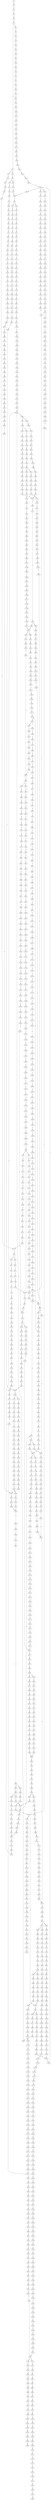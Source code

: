 strict digraph  {
	S0 -> S1 [ label = A ];
	S1 -> S2 [ label = A ];
	S2 -> S3 [ label = C ];
	S3 -> S4 [ label = A ];
	S4 -> S5 [ label = G ];
	S5 -> S6 [ label = T ];
	S5 -> S7 [ label = G ];
	S6 -> S8 [ label = T ];
	S7 -> S9 [ label = G ];
	S7 -> S10 [ label = T ];
	S8 -> S11 [ label = G ];
	S9 -> S12 [ label = T ];
	S10 -> S13 [ label = C ];
	S11 -> S14 [ label = A ];
	S12 -> S15 [ label = C ];
	S13 -> S16 [ label = C ];
	S13 -> S17 [ label = T ];
	S14 -> S18 [ label = C ];
	S15 -> S19 [ label = C ];
	S16 -> S20 [ label = C ];
	S17 -> S21 [ label = C ];
	S18 -> S22 [ label = T ];
	S19 -> S23 [ label = G ];
	S20 -> S24 [ label = T ];
	S21 -> S25 [ label = T ];
	S22 -> S26 [ label = G ];
	S23 -> S27 [ label = C ];
	S24 -> S28 [ label = T ];
	S25 -> S29 [ label = C ];
	S26 -> S30 [ label = T ];
	S27 -> S31 [ label = C ];
	S28 -> S32 [ label = C ];
	S29 -> S33 [ label = C ];
	S30 -> S34 [ label = A ];
	S31 -> S35 [ label = G ];
	S32 -> S36 [ label = T ];
	S32 -> S37 [ label = G ];
	S33 -> S38 [ label = G ];
	S34 -> S39 [ label = C ];
	S35 -> S40 [ label = C ];
	S35 -> S41 [ label = G ];
	S36 -> S42 [ label = C ];
	S37 -> S43 [ label = C ];
	S38 -> S44 [ label = T ];
	S39 -> S45 [ label = A ];
	S40 -> S46 [ label = A ];
	S41 -> S47 [ label = A ];
	S42 -> S48 [ label = G ];
	S43 -> S49 [ label = A ];
	S44 -> S50 [ label = A ];
	S45 -> S51 [ label = C ];
	S46 -> S52 [ label = C ];
	S47 -> S53 [ label = A ];
	S48 -> S54 [ label = T ];
	S49 -> S55 [ label = C ];
	S50 -> S56 [ label = C ];
	S51 -> S57 [ label = T ];
	S52 -> S58 [ label = G ];
	S53 -> S59 [ label = C ];
	S54 -> S60 [ label = A ];
	S55 -> S61 [ label = G ];
	S56 -> S62 [ label = A ];
	S57 -> S63 [ label = T ];
	S58 -> S64 [ label = C ];
	S59 -> S65 [ label = T ];
	S60 -> S66 [ label = C ];
	S61 -> S67 [ label = T ];
	S62 -> S68 [ label = T ];
	S63 -> S69 [ label = G ];
	S64 -> S70 [ label = G ];
	S65 -> S71 [ label = G ];
	S66 -> S72 [ label = G ];
	S67 -> S73 [ label = G ];
	S68 -> S74 [ label = G ];
	S69 -> S75 [ label = G ];
	S70 -> S76 [ label = C ];
	S71 -> S77 [ label = C ];
	S72 -> S78 [ label = G ];
	S73 -> S79 [ label = G ];
	S74 -> S80 [ label = G ];
	S75 -> S81 [ label = A ];
	S76 -> S82 [ label = A ];
	S76 -> S83 [ label = G ];
	S77 -> S84 [ label = A ];
	S78 -> S85 [ label = C ];
	S79 -> S86 [ label = C ];
	S80 -> S87 [ label = C ];
	S81 -> S88 [ label = G ];
	S82 -> S89 [ label = G ];
	S83 -> S90 [ label = C ];
	S83 -> S91 [ label = G ];
	S84 -> S92 [ label = A ];
	S85 -> S93 [ label = T ];
	S86 -> S94 [ label = G ];
	S87 -> S95 [ label = G ];
	S88 -> S96 [ label = A ];
	S89 -> S97 [ label = C ];
	S90 -> S98 [ label = G ];
	S91 -> S99 [ label = C ];
	S92 -> S100 [ label = C ];
	S93 -> S101 [ label = A ];
	S94 -> S102 [ label = T ];
	S95 -> S103 [ label = C ];
	S96 -> S104 [ label = C ];
	S97 -> S105 [ label = C ];
	S98 -> S106 [ label = T ];
	S99 -> S107 [ label = T ];
	S100 -> S108 [ label = C ];
	S101 -> S109 [ label = C ];
	S102 -> S110 [ label = C ];
	S103 -> S111 [ label = C ];
	S104 -> S112 [ label = C ];
	S105 -> S113 [ label = G ];
	S106 -> S114 [ label = C ];
	S107 -> S115 [ label = G ];
	S108 -> S116 [ label = A ];
	S109 -> S117 [ label = T ];
	S110 -> S118 [ label = C ];
	S111 -> S119 [ label = C ];
	S112 -> S120 [ label = C ];
	S113 -> S121 [ label = G ];
	S114 -> S122 [ label = G ];
	S115 -> S123 [ label = G ];
	S116 -> S124 [ label = G ];
	S117 -> S125 [ label = G ];
	S118 -> S126 [ label = C ];
	S119 -> S127 [ label = C ];
	S120 -> S128 [ label = C ];
	S121 -> S129 [ label = C ];
	S121 -> S130 [ label = T ];
	S122 -> S131 [ label = A ];
	S123 -> S132 [ label = A ];
	S124 -> S133 [ label = A ];
	S125 -> S134 [ label = G ];
	S126 -> S135 [ label = C ];
	S127 -> S136 [ label = C ];
	S128 -> S137 [ label = C ];
	S129 -> S138 [ label = A ];
	S130 -> S139 [ label = G ];
	S131 -> S140 [ label = C ];
	S132 -> S141 [ label = A ];
	S133 -> S142 [ label = A ];
	S134 -> S143 [ label = T ];
	S135 -> S144 [ label = A ];
	S136 -> S145 [ label = A ];
	S137 -> S146 [ label = C ];
	S138 -> S147 [ label = C ];
	S139 -> S148 [ label = G ];
	S140 -> S149 [ label = G ];
	S141 -> S150 [ label = T ];
	S142 -> S151 [ label = C ];
	S143 -> S152 [ label = G ];
	S144 -> S153 [ label = C ];
	S145 -> S154 [ label = C ];
	S146 -> S155 [ label = T ];
	S147 -> S156 [ label = T ];
	S148 -> S157 [ label = A ];
	S149 -> S158 [ label = C ];
	S150 -> S159 [ label = G ];
	S151 -> S160 [ label = A ];
	S152 -> S161 [ label = C ];
	S153 -> S162 [ label = T ];
	S154 -> S163 [ label = T ];
	S155 -> S164 [ label = T ];
	S156 -> S165 [ label = T ];
	S157 -> S166 [ label = A ];
	S158 -> S167 [ label = G ];
	S159 -> S168 [ label = G ];
	S160 -> S169 [ label = G ];
	S161 -> S170 [ label = T ];
	S162 -> S171 [ label = T ];
	S163 -> S172 [ label = T ];
	S164 -> S173 [ label = C ];
	S165 -> S174 [ label = C ];
	S166 -> S175 [ label = G ];
	S167 -> S176 [ label = C ];
	S168 -> S177 [ label = G ];
	S169 -> S178 [ label = C ];
	S170 -> S179 [ label = A ];
	S171 -> S180 [ label = G ];
	S172 -> S181 [ label = T ];
	S173 -> S182 [ label = A ];
	S174 -> S183 [ label = A ];
	S175 -> S184 [ label = A ];
	S176 -> S185 [ label = C ];
	S177 -> S186 [ label = G ];
	S178 -> S187 [ label = C ];
	S179 -> S188 [ label = C ];
	S180 -> S189 [ label = A ];
	S181 -> S190 [ label = A ];
	S182 -> S191 [ label = G ];
	S183 -> S192 [ label = G ];
	S184 -> S193 [ label = A ];
	S185 -> S194 [ label = T ];
	S186 -> S195 [ label = T ];
	S187 -> S196 [ label = G ];
	S188 -> S197 [ label = T ];
	S189 -> S198 [ label = G ];
	S190 -> S199 [ label = G ];
	S191 -> S200 [ label = A ];
	S192 -> S201 [ label = C ];
	S193 -> S202 [ label = C ];
	S194 -> S203 [ label = C ];
	S195 -> S204 [ label = C ];
	S196 -> S205 [ label = T ];
	S197 -> S206 [ label = G ];
	S198 -> S207 [ label = C ];
	S199 -> S208 [ label = C ];
	S200 -> S209 [ label = G ];
	S201 -> S210 [ label = C ];
	S202 -> S211 [ label = G ];
	S203 -> S212 [ label = G ];
	S204 -> S213 [ label = C ];
	S205 -> S214 [ label = C ];
	S206 -> S215 [ label = T ];
	S207 -> S216 [ label = C ];
	S208 -> S217 [ label = C ];
	S209 -> S218 [ label = G ];
	S210 -> S219 [ label = G ];
	S211 -> S220 [ label = G ];
	S212 -> S221 [ label = G ];
	S213 -> S222 [ label = G ];
	S214 -> S223 [ label = C ];
	S215 -> S224 [ label = A ];
	S216 -> S225 [ label = G ];
	S217 -> S226 [ label = G ];
	S218 -> S227 [ label = T ];
	S219 -> S228 [ label = C ];
	S220 -> S229 [ label = C ];
	S221 -> S230 [ label = G ];
	S222 -> S231 [ label = C ];
	S223 -> S232 [ label = T ];
	S224 -> S233 [ label = A ];
	S225 -> S234 [ label = C ];
	S226 -> S235 [ label = T ];
	S227 -> S236 [ label = C ];
	S228 -> S237 [ label = C ];
	S229 -> S238 [ label = A ];
	S230 -> S239 [ label = C ];
	S231 -> S31 [ label = C ];
	S232 -> S240 [ label = C ];
	S233 -> S241 [ label = C ];
	S234 -> S242 [ label = C ];
	S235 -> S243 [ label = C ];
	S236 -> S244 [ label = C ];
	S237 -> S245 [ label = C ];
	S238 -> S246 [ label = C ];
	S239 -> S247 [ label = T ];
	S240 -> S248 [ label = T ];
	S241 -> S249 [ label = A ];
	S242 -> S250 [ label = C ];
	S243 -> S251 [ label = C ];
	S244 -> S252 [ label = C ];
	S245 -> S253 [ label = C ];
	S246 -> S254 [ label = C ];
	S246 -> S255 [ label = T ];
	S247 -> S256 [ label = C ];
	S248 -> S257 [ label = G ];
	S249 -> S258 [ label = C ];
	S250 -> S253 [ label = C ];
	S251 -> S259 [ label = C ];
	S252 -> S260 [ label = T ];
	S252 -> S261 [ label = A ];
	S252 -> S262 [ label = G ];
	S253 -> S263 [ label = T ];
	S254 -> S264 [ label = G ];
	S255 -> S265 [ label = G ];
	S256 -> S266 [ label = A ];
	S257 -> S267 [ label = T ];
	S258 -> S268 [ label = A ];
	S259 -> S269 [ label = A ];
	S260 -> S28 [ label = T ];
	S261 -> S270 [ label = G ];
	S262 -> S271 [ label = G ];
	S263 -> S272 [ label = T ];
	S263 -> S273 [ label = C ];
	S264 -> S274 [ label = G ];
	S265 -> S275 [ label = G ];
	S266 -> S276 [ label = C ];
	S267 -> S277 [ label = C ];
	S268 -> S278 [ label = C ];
	S269 -> S279 [ label = C ];
	S270 -> S280 [ label = A ];
	S271 -> S281 [ label = A ];
	S272 -> S282 [ label = C ];
	S273 -> S283 [ label = C ];
	S274 -> S284 [ label = G ];
	S275 -> S285 [ label = G ];
	S276 -> S286 [ label = G ];
	S277 -> S287 [ label = G ];
	S278 -> S288 [ label = G ];
	S279 -> S289 [ label = C ];
	S280 -> S290 [ label = G ];
	S281 -> S291 [ label = G ];
	S282 -> S292 [ label = A ];
	S283 -> S293 [ label = A ];
	S284 -> S294 [ label = A ];
	S285 -> S295 [ label = A ];
	S286 -> S296 [ label = T ];
	S287 -> S297 [ label = T ];
	S288 -> S298 [ label = C ];
	S289 -> S299 [ label = A ];
	S290 -> S300 [ label = C ];
	S291 -> S301 [ label = G ];
	S292 -> S302 [ label = C ];
	S293 -> S303 [ label = C ];
	S294 -> S304 [ label = A ];
	S295 -> S305 [ label = A ];
	S296 -> S306 [ label = C ];
	S297 -> S307 [ label = G ];
	S298 -> S308 [ label = T ];
	S299 -> S309 [ label = C ];
	S300 -> S310 [ label = C ];
	S301 -> S311 [ label = C ];
	S302 -> S312 [ label = G ];
	S303 -> S313 [ label = C ];
	S304 -> S314 [ label = T ];
	S305 -> S315 [ label = C ];
	S306 -> S316 [ label = C ];
	S307 -> S317 [ label = G ];
	S308 -> S318 [ label = C ];
	S309 -> S319 [ label = C ];
	S310 -> S320 [ label = A ];
	S311 -> S321 [ label = G ];
	S312 -> S322 [ label = C ];
	S313 -> S323 [ label = C ];
	S314 -> S324 [ label = T ];
	S315 -> S325 [ label = T ];
	S316 -> S326 [ label = A ];
	S317 -> S327 [ label = T ];
	S318 -> S328 [ label = C ];
	S319 -> S329 [ label = G ];
	S320 -> S330 [ label = C ];
	S321 -> S331 [ label = T ];
	S322 -> S332 [ label = T ];
	S323 -> S333 [ label = G ];
	S324 -> S334 [ label = G ];
	S325 -> S335 [ label = G ];
	S326 -> S336 [ label = G ];
	S327 -> S337 [ label = A ];
	S328 -> S338 [ label = T ];
	S329 -> S339 [ label = A ];
	S330 -> S340 [ label = G ];
	S331 -> S341 [ label = G ];
	S332 -> S342 [ label = C ];
	S333 -> S343 [ label = C ];
	S334 -> S344 [ label = A ];
	S335 -> S345 [ label = G ];
	S336 -> S346 [ label = C ];
	S337 -> S347 [ label = C ];
	S338 -> S348 [ label = A ];
	S339 -> S349 [ label = T ];
	S340 -> S350 [ label = G ];
	S341 -> S351 [ label = G ];
	S342 -> S352 [ label = C ];
	S343 -> S353 [ label = C ];
	S344 -> S354 [ label = A ];
	S345 -> S355 [ label = A ];
	S346 -> S356 [ label = T ];
	S346 -> S357 [ label = G ];
	S347 -> S358 [ label = C ];
	S348 -> S359 [ label = G ];
	S349 -> S360 [ label = C ];
	S350 -> S361 [ label = T ];
	S351 -> S362 [ label = T ];
	S352 -> S363 [ label = G ];
	S353 -> S364 [ label = G ];
	S354 -> S365 [ label = C ];
	S355 -> S366 [ label = C ];
	S356 -> S367 [ label = T ];
	S357 -> S368 [ label = A ];
	S358 -> S369 [ label = G ];
	S359 -> S370 [ label = A ];
	S360 -> S371 [ label = G ];
	S361 -> S372 [ label = T ];
	S362 -> S373 [ label = A ];
	S363 -> S374 [ label = G ];
	S364 -> S375 [ label = G ];
	S365 -> S376 [ label = C ];
	S366 -> S377 [ label = C ];
	S367 -> S378 [ label = C ];
	S368 -> S379 [ label = G ];
	S369 -> S380 [ label = G ];
	S370 -> S381 [ label = A ];
	S371 -> S382 [ label = G ];
	S372 -> S383 [ label = A ];
	S373 -> S384 [ label = T ];
	S374 -> S385 [ label = T ];
	S375 -> S386 [ label = T ];
	S376 -> S387 [ label = C ];
	S377 -> S388 [ label = C ];
	S378 -> S389 [ label = A ];
	S379 -> S390 [ label = T ];
	S380 -> S391 [ label = T ];
	S381 -> S392 [ label = C ];
	S382 -> S393 [ label = T ];
	S383 -> S394 [ label = C ];
	S384 -> S395 [ label = G ];
	S385 -> S396 [ label = T ];
	S386 -> S397 [ label = C ];
	S387 -> S398 [ label = G ];
	S388 -> S399 [ label = G ];
	S389 -> S400 [ label = C ];
	S390 -> S401 [ label = C ];
	S391 -> S402 [ label = G ];
	S392 -> S403 [ label = T ];
	S393 -> S404 [ label = T ];
	S394 -> S405 [ label = T ];
	S395 -> S406 [ label = A ];
	S396 -> S407 [ label = G ];
	S397 -> S408 [ label = C ];
	S398 -> S409 [ label = T ];
	S399 -> S410 [ label = T ];
	S400 -> S411 [ label = G ];
	S401 -> S412 [ label = C ];
	S401 -> S413 [ label = T ];
	S402 -> S414 [ label = G ];
	S403 -> S415 [ label = T ];
	S404 -> S416 [ label = C ];
	S405 -> S417 [ label = G ];
	S406 -> S418 [ label = G ];
	S407 -> S419 [ label = C ];
	S408 -> S420 [ label = C ];
	S409 -> S421 [ label = C ];
	S410 -> S422 [ label = C ];
	S411 -> S423 [ label = C ];
	S412 -> S424 [ label = C ];
	S413 -> S425 [ label = C ];
	S414 -> S426 [ label = T ];
	S415 -> S427 [ label = C ];
	S416 -> S428 [ label = C ];
	S417 -> S429 [ label = C ];
	S418 -> S430 [ label = C ];
	S419 -> S431 [ label = A ];
	S420 -> S432 [ label = A ];
	S421 -> S433 [ label = T ];
	S422 -> S434 [ label = T ];
	S423 -> S435 [ label = C ];
	S424 -> S436 [ label = T ];
	S424 -> S437 [ label = G ];
	S425 -> S438 [ label = G ];
	S426 -> S439 [ label = T ];
	S427 -> S440 [ label = A ];
	S428 -> S441 [ label = A ];
	S429 -> S442 [ label = A ];
	S430 -> S443 [ label = G ];
	S431 -> S444 [ label = C ];
	S432 -> S445 [ label = G ];
	S433 -> S446 [ label = C ];
	S434 -> S446 [ label = C ];
	S435 -> S447 [ label = C ];
	S436 -> S448 [ label = C ];
	S437 -> S449 [ label = C ];
	S438 -> S450 [ label = T ];
	S439 -> S451 [ label = A ];
	S440 -> S452 [ label = A ];
	S441 -> S453 [ label = G ];
	S442 -> S454 [ label = G ];
	S443 -> S455 [ label = G ];
	S444 -> S456 [ label = T ];
	S445 -> S457 [ label = T ];
	S446 -> S458 [ label = G ];
	S447 -> S459 [ label = T ];
	S448 -> S460 [ label = C ];
	S449 -> S461 [ label = C ];
	S450 -> S462 [ label = C ];
	S451 -> S463 [ label = G ];
	S452 -> S464 [ label = C ];
	S453 -> S465 [ label = T ];
	S454 -> S466 [ label = A ];
	S455 -> S467 [ label = T ];
	S456 -> S468 [ label = G ];
	S457 -> S469 [ label = G ];
	S458 -> S470 [ label = G ];
	S459 -> S471 [ label = T ];
	S460 -> S472 [ label = G ];
	S461 -> S473 [ label = T ];
	S462 -> S474 [ label = T ];
	S463 -> S475 [ label = A ];
	S464 -> S476 [ label = C ];
	S464 -> S477 [ label = T ];
	S465 -> S478 [ label = G ];
	S466 -> S479 [ label = C ];
	S467 -> S480 [ label = C ];
	S468 -> S481 [ label = G ];
	S469 -> S482 [ label = G ];
	S470 -> S483 [ label = C ];
	S471 -> S484 [ label = C ];
	S472 -> S485 [ label = G ];
	S473 -> S486 [ label = G ];
	S474 -> S487 [ label = G ];
	S475 -> S488 [ label = A ];
	S476 -> S489 [ label = G ];
	S477 -> S490 [ label = G ];
	S478 -> S491 [ label = G ];
	S479 -> S492 [ label = G ];
	S480 -> S493 [ label = G ];
	S481 -> S494 [ label = T ];
	S482 -> S495 [ label = T ];
	S483 -> S496 [ label = A ];
	S484 -> S497 [ label = A ];
	S485 -> S498 [ label = T ];
	S486 -> S499 [ label = T ];
	S487 -> S500 [ label = T ];
	S488 -> S501 [ label = G ];
	S489 -> S502 [ label = G ];
	S490 -> S503 [ label = G ];
	S490 -> S504 [ label = C ];
	S491 -> S505 [ label = T ];
	S492 -> S506 [ label = G ];
	S493 -> S507 [ label = C ];
	S494 -> S508 [ label = C ];
	S495 -> S509 [ label = C ];
	S496 -> S510 [ label = C ];
	S497 -> S511 [ label = T ];
	S498 -> S512 [ label = C ];
	S499 -> S513 [ label = C ];
	S500 -> S514 [ label = T ];
	S501 -> S515 [ label = G ];
	S502 -> S516 [ label = C ];
	S503 -> S517 [ label = C ];
	S504 -> S518 [ label = C ];
	S505 -> S509 [ label = C ];
	S506 -> S519 [ label = A ];
	S507 -> S520 [ label = A ];
	S508 -> S521 [ label = G ];
	S509 -> S522 [ label = G ];
	S510 -> S523 [ label = C ];
	S511 -> S524 [ label = C ];
	S512 -> S525 [ label = T ];
	S513 -> S526 [ label = G ];
	S514 -> S527 [ label = C ];
	S515 -> S528 [ label = G ];
	S516 -> S529 [ label = C ];
	S517 -> S530 [ label = C ];
	S518 -> S531 [ label = C ];
	S519 -> S532 [ label = C ];
	S520 -> S533 [ label = C ];
	S521 -> S534 [ label = T ];
	S522 -> S535 [ label = T ];
	S523 -> S536 [ label = G ];
	S524 -> S537 [ label = C ];
	S525 -> S538 [ label = G ];
	S526 -> S539 [ label = C ];
	S527 -> S540 [ label = C ];
	S528 -> S541 [ label = G ];
	S529 -> S542 [ label = C ];
	S530 -> S543 [ label = C ];
	S531 -> S544 [ label = T ];
	S532 -> S545 [ label = A ];
	S533 -> S546 [ label = G ];
	S534 -> S547 [ label = C ];
	S535 -> S548 [ label = C ];
	S536 -> S549 [ label = A ];
	S537 -> S550 [ label = A ];
	S538 -> S551 [ label = G ];
	S539 -> S552 [ label = G ];
	S540 -> S553 [ label = G ];
	S541 -> S554 [ label = G ];
	S542 -> S555 [ label = A ];
	S543 -> S556 [ label = A ];
	S544 -> S557 [ label = A ];
	S545 -> S558 [ label = C ];
	S546 -> S559 [ label = C ];
	S547 -> S560 [ label = C ];
	S548 -> S560 [ label = C ];
	S549 -> S561 [ label = G ];
	S549 -> S562 [ label = A ];
	S550 -> S563 [ label = G ];
	S551 -> S564 [ label = A ];
	S552 -> S565 [ label = C ];
	S553 -> S566 [ label = T ];
	S554 -> S567 [ label = T ];
	S555 -> S568 [ label = G ];
	S556 -> S569 [ label = G ];
	S557 -> S570 [ label = G ];
	S558 -> S571 [ label = A ];
	S559 -> S572 [ label = G ];
	S560 -> S573 [ label = G ];
	S561 -> S574 [ label = T ];
	S562 -> S575 [ label = T ];
	S563 -> S576 [ label = A ];
	S564 -> S577 [ label = G ];
	S565 -> S578 [ label = G ];
	S565 -> S579 [ label = A ];
	S566 -> S580 [ label = G ];
	S567 -> S581 [ label = C ];
	S568 -> S582 [ label = T ];
	S569 -> S583 [ label = G ];
	S570 -> S584 [ label = G ];
	S571 -> S585 [ label = C ];
	S572 -> S76 [ label = C ];
	S573 -> S586 [ label = T ];
	S574 -> S587 [ label = C ];
	S575 -> S588 [ label = G ];
	S576 -> S589 [ label = A ];
	S577 -> S590 [ label = G ];
	S578 -> S591 [ label = A ];
	S579 -> S592 [ label = A ];
	S580 -> S593 [ label = G ];
	S581 -> S594 [ label = C ];
	S582 -> S595 [ label = T ];
	S583 -> S596 [ label = T ];
	S584 -> S597 [ label = T ];
	S585 -> S598 [ label = C ];
	S586 -> S599 [ label = C ];
	S587 -> S600 [ label = C ];
	S588 -> S601 [ label = T ];
	S589 -> S602 [ label = C ];
	S590 -> S603 [ label = G ];
	S591 -> S604 [ label = G ];
	S592 -> S605 [ label = C ];
	S593 -> S606 [ label = C ];
	S594 -> S607 [ label = G ];
	S595 -> S608 [ label = G ];
	S596 -> S609 [ label = G ];
	S597 -> S610 [ label = G ];
	S598 -> S611 [ label = T ];
	S599 -> S612 [ label = A ];
	S600 -> S613 [ label = A ];
	S600 -> S614 [ label = T ];
	S601 -> S615 [ label = A ];
	S602 -> S616 [ label = C ];
	S603 -> S617 [ label = T ];
	S604 -> S618 [ label = C ];
	S605 -> S619 [ label = C ];
	S606 -> S620 [ label = C ];
	S607 -> S621 [ label = T ];
	S608 -> S622 [ label = T ];
	S609 -> S623 [ label = C ];
	S609 -> S624 [ label = G ];
	S610 -> S625 [ label = T ];
	S611 -> S626 [ label = C ];
	S612 -> S627 [ label = C ];
	S613 -> S628 [ label = G ];
	S614 -> S629 [ label = C ];
	S615 -> S630 [ label = G ];
	S616 -> S631 [ label = A ];
	S616 -> S632 [ label = G ];
	S617 -> S633 [ label = G ];
	S618 -> S634 [ label = A ];
	S619 -> S635 [ label = C ];
	S620 -> S636 [ label = C ];
	S621 -> S637 [ label = C ];
	S622 -> S638 [ label = G ];
	S623 -> S639 [ label = G ];
	S624 -> S640 [ label = G ];
	S625 -> S641 [ label = G ];
	S626 -> S642 [ label = T ];
	S627 -> S643 [ label = C ];
	S628 -> S644 [ label = T ];
	S628 -> S645 [ label = C ];
	S629 -> S646 [ label = G ];
	S630 -> S647 [ label = T ];
	S631 -> S648 [ label = G ];
	S631 -> S649 [ label = C ];
	S632 -> S650 [ label = G ];
	S633 -> S651 [ label = T ];
	S634 -> S652 [ label = G ];
	S635 -> S653 [ label = G ];
	S636 -> S654 [ label = G ];
	S637 -> S655 [ label = G ];
	S638 -> S656 [ label = C ];
	S639 -> S657 [ label = C ];
	S640 -> S658 [ label = C ];
	S641 -> S659 [ label = C ];
	S642 -> S660 [ label = A ];
	S643 -> S661 [ label = C ];
	S643 -> S662 [ label = G ];
	S644 -> S663 [ label = A ];
	S645 -> S664 [ label = T ];
	S646 -> S665 [ label = A ];
	S647 -> S666 [ label = T ];
	S648 -> S667 [ label = A ];
	S649 -> S668 [ label = C ];
	S650 -> S669 [ label = A ];
	S651 -> S670 [ label = T ];
	S652 -> S671 [ label = T ];
	S653 -> S672 [ label = T ];
	S654 -> S673 [ label = T ];
	S655 -> S674 [ label = G ];
	S656 -> S675 [ label = G ];
	S657 -> S676 [ label = G ];
	S658 -> S677 [ label = T ];
	S659 -> S678 [ label = G ];
	S660 -> S679 [ label = G ];
	S661 -> S680 [ label = T ];
	S662 -> S681 [ label = A ];
	S663 -> S682 [ label = G ];
	S664 -> S367 [ label = T ];
	S665 -> S683 [ label = A ];
	S666 -> S684 [ label = T ];
	S667 -> S685 [ label = C ];
	S668 -> S686 [ label = A ];
	S669 -> S687 [ label = C ];
	S670 -> S688 [ label = C ];
	S671 -> S689 [ label = G ];
	S672 -> S690 [ label = A ];
	S673 -> S691 [ label = C ];
	S674 -> S692 [ label = A ];
	S675 -> S693 [ label = T ];
	S676 -> S694 [ label = T ];
	S677 -> S695 [ label = T ];
	S678 -> S696 [ label = T ];
	S679 -> S697 [ label = A ];
	S680 -> S698 [ label = G ];
	S681 -> S699 [ label = A ];
	S681 -> S700 [ label = G ];
	S682 -> S701 [ label = G ];
	S682 -> S702 [ label = C ];
	S683 -> S703 [ label = C ];
	S684 -> S704 [ label = C ];
	S685 -> S705 [ label = T ];
	S686 -> S706 [ label = C ];
	S687 -> S707 [ label = G ];
	S688 -> S708 [ label = C ];
	S689 -> S709 [ label = C ];
	S690 -> S710 [ label = C ];
	S691 -> S711 [ label = C ];
	S692 -> S712 [ label = A ];
	S693 -> S713 [ label = C ];
	S694 -> S714 [ label = C ];
	S695 -> S715 [ label = C ];
	S696 -> S716 [ label = C ];
	S697 -> S717 [ label = A ];
	S698 -> S718 [ label = T ];
	S699 -> S719 [ label = T ];
	S700 -> S720 [ label = T ];
	S701 -> S721 [ label = G ];
	S702 -> S722 [ label = T ];
	S703 -> S723 [ label = T ];
	S704 -> S724 [ label = A ];
	S705 -> S725 [ label = C ];
	S706 -> S726 [ label = C ];
	S707 -> S727 [ label = C ];
	S708 -> S728 [ label = A ];
	S709 -> S729 [ label = A ];
	S710 -> S730 [ label = A ];
	S711 -> S731 [ label = A ];
	S712 -> S732 [ label = C ];
	S713 -> S733 [ label = G ];
	S714 -> S734 [ label = G ];
	S715 -> S735 [ label = G ];
	S716 -> S733 [ label = G ];
	S717 -> S736 [ label = C ];
	S718 -> S737 [ label = C ];
	S719 -> S738 [ label = C ];
	S720 -> S587 [ label = C ];
	S721 -> S739 [ label = T ];
	S722 -> S740 [ label = C ];
	S723 -> S741 [ label = T ];
	S724 -> S742 [ label = C ];
	S725 -> S743 [ label = C ];
	S726 -> S744 [ label = C ];
	S727 -> S745 [ label = C ];
	S728 -> S746 [ label = G ];
	S729 -> S747 [ label = A ];
	S730 -> S748 [ label = G ];
	S731 -> S749 [ label = G ];
	S732 -> S750 [ label = A ];
	S732 -> S751 [ label = T ];
	S733 -> S752 [ label = A ];
	S734 -> S753 [ label = T ];
	S735 -> S754 [ label = A ];
	S736 -> S755 [ label = G ];
	S737 -> S756 [ label = C ];
	S738 -> S757 [ label = C ];
	S739 -> S758 [ label = C ];
	S740 -> S759 [ label = C ];
	S741 -> S760 [ label = C ];
	S742 -> S761 [ label = T ];
	S743 -> S762 [ label = C ];
	S744 -> S763 [ label = C ];
	S745 -> S764 [ label = C ];
	S746 -> S765 [ label = C ];
	S747 -> S766 [ label = C ];
	S748 -> S767 [ label = C ];
	S749 -> S768 [ label = T ];
	S750 -> S769 [ label = G ];
	S751 -> S770 [ label = A ];
	S752 -> S771 [ label = A ];
	S753 -> S772 [ label = G ];
	S754 -> S773 [ label = A ];
	S755 -> S774 [ label = A ];
	S756 -> S775 [ label = T ];
	S757 -> S776 [ label = T ];
	S758 -> S777 [ label = A ];
	S759 -> S778 [ label = A ];
	S760 -> S779 [ label = A ];
	S761 -> S780 [ label = C ];
	S762 -> S781 [ label = A ];
	S763 -> S782 [ label = T ];
	S764 -> S783 [ label = A ];
	S765 -> S784 [ label = A ];
	S766 -> S785 [ label = A ];
	S767 -> S786 [ label = A ];
	S768 -> S787 [ label = A ];
	S769 -> S788 [ label = G ];
	S770 -> S789 [ label = C ];
	S771 -> S790 [ label = C ];
	S772 -> S791 [ label = C ];
	S773 -> S792 [ label = C ];
	S774 -> S793 [ label = G ];
	S775 -> S794 [ label = A ];
	S775 -> S795 [ label = T ];
	S776 -> S796 [ label = C ];
	S777 -> S797 [ label = C ];
	S778 -> S798 [ label = C ];
	S779 -> S452 [ label = A ];
	S780 -> S799 [ label = C ];
	S781 -> S800 [ label = T ];
	S782 -> S801 [ label = T ];
	S783 -> S802 [ label = T ];
	S784 -> S803 [ label = G ];
	S785 -> S804 [ label = G ];
	S786 -> S805 [ label = G ];
	S787 -> S682 [ label = G ];
	S788 -> S806 [ label = A ];
	S789 -> S807 [ label = A ];
	S790 -> S808 [ label = C ];
	S790 -> S809 [ label = A ];
	S791 -> S810 [ label = A ];
	S792 -> S811 [ label = A ];
	S793 -> S812 [ label = G ];
	S794 -> S813 [ label = C ];
	S795 -> S814 [ label = G ];
	S796 -> S815 [ label = G ];
	S797 -> S816 [ label = T ];
	S798 -> S817 [ label = C ];
	S799 -> S818 [ label = T ];
	S800 -> S819 [ label = C ];
	S801 -> S820 [ label = C ];
	S802 -> S821 [ label = C ];
	S803 -> S822 [ label = A ];
	S804 -> S823 [ label = C ];
	S805 -> S824 [ label = G ];
	S806 -> S825 [ label = A ];
	S807 -> S826 [ label = A ];
	S808 -> S827 [ label = T ];
	S809 -> S828 [ label = C ];
	S810 -> S829 [ label = T ];
	S811 -> S830 [ label = C ];
	S812 -> S831 [ label = T ];
	S813 -> S832 [ label = T ];
	S814 -> S833 [ label = A ];
	S814 -> S834 [ label = T ];
	S815 -> S835 [ label = A ];
	S816 -> S836 [ label = C ];
	S817 -> S837 [ label = G ];
	S818 -> S838 [ label = T ];
	S819 -> S839 [ label = T ];
	S820 -> S840 [ label = C ];
	S820 -> S841 [ label = G ];
	S821 -> S842 [ label = G ];
	S822 -> S843 [ label = T ];
	S823 -> S844 [ label = T ];
	S824 -> S845 [ label = T ];
	S825 -> S846 [ label = T ];
	S826 -> S847 [ label = C ];
	S827 -> S848 [ label = T ];
	S827 -> S849 [ label = G ];
	S828 -> S850 [ label = C ];
	S829 -> S851 [ label = C ];
	S830 -> S852 [ label = G ];
	S831 -> S853 [ label = G ];
	S832 -> S854 [ label = A ];
	S833 -> S855 [ label = A ];
	S834 -> S856 [ label = A ];
	S835 -> S857 [ label = A ];
	S836 -> S858 [ label = G ];
	S837 -> S859 [ label = G ];
	S838 -> S860 [ label = T ];
	S839 -> S861 [ label = G ];
	S840 -> S862 [ label = T ];
	S841 -> S863 [ label = A ];
	S842 -> S864 [ label = T ];
	S843 -> S865 [ label = A ];
	S844 -> S866 [ label = A ];
	S845 -> S867 [ label = G ];
	S846 -> S868 [ label = A ];
	S847 -> S869 [ label = G ];
	S848 -> S870 [ label = C ];
	S849 -> S871 [ label = T ];
	S850 -> S872 [ label = C ];
	S851 -> S873 [ label = C ];
	S852 -> S874 [ label = C ];
	S853 -> S875 [ label = T ];
	S854 -> S876 [ label = C ];
	S855 -> S877 [ label = C ];
	S856 -> S878 [ label = G ];
	S857 -> S703 [ label = C ];
	S858 -> S879 [ label = C ];
	S859 -> S880 [ label = A ];
	S860 -> S881 [ label = C ];
	S861 -> S882 [ label = C ];
	S862 -> S883 [ label = G ];
	S863 -> S884 [ label = T ];
	S864 -> S885 [ label = C ];
	S865 -> S886 [ label = A ];
	S866 -> S887 [ label = C ];
	S867 -> S888 [ label = C ];
	S868 -> S889 [ label = G ];
	S869 -> S890 [ label = A ];
	S870 -> S891 [ label = G ];
	S871 -> S892 [ label = C ];
	S872 -> S893 [ label = G ];
	S873 -> S894 [ label = G ];
	S874 -> S895 [ label = G ];
	S875 -> S896 [ label = C ];
	S876 -> S897 [ label = C ];
	S877 -> S898 [ label = T ];
	S878 -> S899 [ label = G ];
	S879 -> S900 [ label = T ];
	S880 -> S901 [ label = C ];
	S881 -> S902 [ label = A ];
	S882 -> S903 [ label = C ];
	S883 -> S904 [ label = T ];
	S884 -> S905 [ label = C ];
	S885 -> S906 [ label = C ];
	S886 -> S907 [ label = A ];
	S887 -> S908 [ label = G ];
	S888 -> S909 [ label = A ];
	S889 -> S910 [ label = T ];
	S890 -> S911 [ label = A ];
	S891 -> S912 [ label = T ];
	S892 -> S913 [ label = G ];
	S893 -> S914 [ label = T ];
	S894 -> S915 [ label = C ];
	S895 -> S916 [ label = C ];
	S896 -> S917 [ label = C ];
	S897 -> S918 [ label = A ];
	S898 -> S919 [ label = T ];
	S899 -> S920 [ label = A ];
	S900 -> S921 [ label = T ];
	S901 -> S922 [ label = G ];
	S902 -> S923 [ label = T ];
	S903 -> S924 [ label = A ];
	S904 -> S925 [ label = C ];
	S905 -> S926 [ label = G ];
	S906 -> S927 [ label = T ];
	S907 -> S928 [ label = A ];
	S908 -> S929 [ label = A ];
	S909 -> S930 [ label = C ];
	S910 -> S931 [ label = C ];
	S911 -> S932 [ label = A ];
	S912 -> S933 [ label = A ];
	S913 -> S934 [ label = C ];
	S914 -> S935 [ label = A ];
	S915 -> S936 [ label = A ];
	S916 -> S937 [ label = A ];
	S917 -> S938 [ label = C ];
	S918 -> S939 [ label = G ];
	S919 -> S940 [ label = C ];
	S920 -> S941 [ label = G ];
	S921 -> S942 [ label = C ];
	S922 -> S943 [ label = T ];
	S923 -> S944 [ label = C ];
	S924 -> S945 [ label = G ];
	S925 -> S946 [ label = C ];
	S926 -> S947 [ label = T ];
	S927 -> S948 [ label = C ];
	S928 -> S949 [ label = A ];
	S929 -> S950 [ label = G ];
	S930 -> S951 [ label = G ];
	S931 -> S952 [ label = T ];
	S932 -> S953 [ label = A ];
	S933 -> S954 [ label = C ];
	S934 -> S552 [ label = G ];
	S935 -> S955 [ label = C ];
	S936 -> S956 [ label = C ];
	S937 -> S957 [ label = C ];
	S938 -> S958 [ label = T ];
	S939 -> S959 [ label = G ];
	S940 -> S960 [ label = A ];
	S941 -> S961 [ label = A ];
	S942 -> S962 [ label = A ];
	S943 -> S963 [ label = C ];
	S944 -> S964 [ label = C ];
	S945 -> S965 [ label = T ];
	S946 -> S966 [ label = T ];
	S947 -> S967 [ label = T ];
	S948 -> S968 [ label = T ];
	S949 -> S969 [ label = C ];
	S950 -> S970 [ label = A ];
	S951 -> S971 [ label = C ];
	S952 -> S972 [ label = C ];
	S953 -> S973 [ label = C ];
	S954 -> S974 [ label = T ];
	S955 -> S975 [ label = G ];
	S956 -> S976 [ label = G ];
	S957 -> S977 [ label = G ];
	S958 -> S978 [ label = G ];
	S959 -> S979 [ label = A ];
	S960 -> S452 [ label = A ];
	S961 -> S980 [ label = G ];
	S962 -> S981 [ label = T ];
	S963 -> S982 [ label = G ];
	S964 -> S983 [ label = A ];
	S965 -> S984 [ label = C ];
	S966 -> S795 [ label = T ];
	S967 -> S985 [ label = T ];
	S968 -> S986 [ label = T ];
	S969 -> S987 [ label = T ];
	S970 -> S988 [ label = A ];
	S971 -> S989 [ label = G ];
	S972 -> S990 [ label = T ];
	S973 -> S991 [ label = A ];
	S974 -> S992 [ label = T ];
	S975 -> S993 [ label = T ];
	S976 -> S994 [ label = T ];
	S977 -> S995 [ label = T ];
	S978 -> S996 [ label = T ];
	S979 -> S997 [ label = G ];
	S980 -> S998 [ label = G ];
	S981 -> S999 [ label = C ];
	S982 -> S1000 [ label = T ];
	S983 -> S563 [ label = G ];
	S984 -> S1001 [ label = G ];
	S985 -> S1002 [ label = G ];
	S986 -> S1003 [ label = C ];
	S987 -> S1004 [ label = T ];
	S988 -> S1005 [ label = C ];
	S989 -> S1006 [ label = G ];
	S990 -> S1007 [ label = C ];
	S991 -> S1008 [ label = G ];
	S992 -> S1009 [ label = C ];
	S993 -> S1010 [ label = C ];
	S994 -> S1011 [ label = C ];
	S995 -> S1012 [ label = C ];
	S996 -> S1013 [ label = C ];
	S997 -> S1014 [ label = A ];
	S998 -> S1015 [ label = T ];
	S999 -> S1016 [ label = C ];
	S1000 -> S1017 [ label = G ];
	S1001 -> S1018 [ label = T ];
	S1002 -> S1019 [ label = T ];
	S1003 -> S1020 [ label = T ];
	S1004 -> S1021 [ label = T ];
	S1005 -> S1022 [ label = T ];
	S1006 -> S1023 [ label = T ];
	S1007 -> S1024 [ label = T ];
	S1008 -> S1025 [ label = A ];
	S1009 -> S1026 [ label = A ];
	S1010 -> S1027 [ label = C ];
	S1011 -> S1028 [ label = G ];
	S1012 -> S1029 [ label = C ];
	S1013 -> S1030 [ label = C ];
	S1014 -> S1031 [ label = G ];
	S1015 -> S1032 [ label = C ];
	S1016 -> S550 [ label = A ];
	S1017 -> S1033 [ label = A ];
	S1018 -> S1034 [ label = A ];
	S1019 -> S1035 [ label = A ];
	S1020 -> S1036 [ label = C ];
	S1021 -> S1037 [ label = G ];
	S1022 -> S1038 [ label = G ];
	S1023 -> S1039 [ label = G ];
	S1024 -> S1040 [ label = G ];
	S1025 -> S1041 [ label = A ];
	S1026 -> S1042 [ label = A ];
	S1027 -> S1043 [ label = A ];
	S1028 -> S1044 [ label = A ];
	S1029 -> S1045 [ label = A ];
	S1030 -> S775 [ label = T ];
	S1031 -> S1046 [ label = T ];
	S1032 -> S1047 [ label = C ];
	S1033 -> S1048 [ label = C ];
	S1034 -> S1049 [ label = A ];
	S1035 -> S1050 [ label = G ];
	S1036 -> S1051 [ label = G ];
	S1037 -> S1052 [ label = C ];
	S1038 -> S1053 [ label = G ];
	S1039 -> S1054 [ label = C ];
	S1040 -> S1055 [ label = A ];
	S1041 -> S1056 [ label = G ];
	S1042 -> S1057 [ label = G ];
	S1043 -> S1058 [ label = G ];
	S1044 -> S1059 [ label = G ];
	S1045 -> S336 [ label = G ];
	S1046 -> S1060 [ label = C ];
	S1047 -> S252 [ label = C ];
	S1048 -> S1061 [ label = C ];
	S1049 -> S1062 [ label = G ];
	S1050 -> S1063 [ label = G ];
	S1051 -> S1064 [ label = G ];
	S1052 -> S1065 [ label = C ];
	S1053 -> S1066 [ label = C ];
	S1054 -> S1067 [ label = C ];
	S1055 -> S1068 [ label = G ];
	S1056 -> S1069 [ label = G ];
	S1057 -> S1070 [ label = C ];
	S1058 -> S346 [ label = C ];
	S1059 -> S1071 [ label = C ];
	S1060 -> S1072 [ label = A ];
	S1061 -> S1073 [ label = G ];
	S1062 -> S1074 [ label = A ];
	S1063 -> S1075 [ label = A ];
	S1064 -> S1076 [ label = A ];
	S1065 -> S1077 [ label = G ];
	S1066 -> S1078 [ label = G ];
	S1067 -> S1079 [ label = G ];
	S1068 -> S1080 [ label = T ];
	S1069 -> S1081 [ label = G ];
	S1070 -> S1082 [ label = G ];
	S1071 -> S1083 [ label = G ];
	S1072 -> S1084 [ label = G ];
	S1073 -> S1085 [ label = G ];
	S1074 -> S1086 [ label = C ];
	S1075 -> S1087 [ label = A ];
	S1076 -> S1088 [ label = G ];
	S1077 -> S1089 [ label = T ];
	S1078 -> S1090 [ label = C ];
	S1079 -> S1091 [ label = C ];
	S1080 -> S1092 [ label = A ];
	S1081 -> S1093 [ label = G ];
	S1082 -> S1094 [ label = A ];
	S1083 -> S1095 [ label = A ];
	S1084 -> S1096 [ label = G ];
	S1085 -> S1097 [ label = T ];
	S1086 -> S1098 [ label = G ];
	S1087 -> S1099 [ label = A ];
	S1088 -> S1100 [ label = A ];
	S1089 -> S1101 [ label = A ];
	S1090 -> S1102 [ label = A ];
	S1091 -> S1103 [ label = A ];
	S1093 -> S1104 [ label = T ];
	S1094 -> S1105 [ label = G ];
	S1095 -> S1106 [ label = G ];
	S1096 -> S1107 [ label = A ];
	S1097 -> S1108 [ label = C ];
	S1098 -> S1109 [ label = G ];
	S1099 -> S1110 [ label = G ];
	S1100 -> S1111 [ label = G ];
	S1101 -> S1112 [ label = G ];
	S1102 -> S1113 [ label = G ];
	S1103 -> S1114 [ label = A ];
	S1104 -> S1115 [ label = C ];
	S1105 -> S1116 [ label = T ];
	S1106 -> S1117 [ label = T ];
	S1107 -> S1118 [ label = C ];
	S1108 -> S1119 [ label = G ];
	S1109 -> S1120 [ label = C ];
	S1110 -> S1121 [ label = G ];
	S1111 -> S1122 [ label = G ];
	S1112 -> S1123 [ label = C ];
	S1113 -> S1124 [ label = C ];
	S1114 -> S1125 [ label = C ];
	S1115 -> S1126 [ label = T ];
	S1116 -> S1127 [ label = C ];
	S1117 -> S1128 [ label = C ];
	S1118 -> S1129 [ label = C ];
	S1119 -> S1130 [ label = C ];
	S1120 -> S1131 [ label = T ];
	S1121 -> S1132 [ label = T ];
	S1122 -> S1133 [ label = T ];
	S1123 -> S1134 [ label = C ];
	S1124 -> S1135 [ label = G ];
	S1125 -> S1136 [ label = C ];
	S1126 -> S1137 [ label = C ];
	S1127 -> S412 [ label = C ];
	S1128 -> S1138 [ label = G ];
	S1129 -> S1139 [ label = A ];
	S1130 -> S1140 [ label = G ];
	S1131 -> S1141 [ label = C ];
	S1132 -> S1142 [ label = C ];
	S1133 -> S1032 [ label = C ];
	S1134 -> S1143 [ label = G ];
	S1135 -> S1144 [ label = G ];
	S1136 -> S1145 [ label = A ];
	S1137 -> S1146 [ label = T ];
	S1138 -> S1147 [ label = A ];
	S1139 -> S1148 [ label = G ];
	S1140 -> S1149 [ label = T ];
	S1141 -> S1150 [ label = T ];
	S1142 -> S1151 [ label = C ];
	S1143 -> S1152 [ label = G ];
	S1144 -> S1153 [ label = G ];
	S1145 -> S1154 [ label = G ];
	S1146 -> S1155 [ label = C ];
	S1147 -> S1156 [ label = A ];
	S1148 -> S1157 [ label = T ];
	S1149 -> S1158 [ label = A ];
	S1150 -> S1159 [ label = C ];
	S1151 -> S1160 [ label = C ];
	S1152 -> S1161 [ label = T ];
	S1153 -> S1162 [ label = T ];
	S1154 -> S1163 [ label = T ];
	S1155 -> S1164 [ label = G ];
	S1156 -> S1165 [ label = C ];
	S1157 -> S1166 [ label = C ];
	S1158 -> S1167 [ label = G ];
	S1159 -> S1168 [ label = G ];
	S1160 -> S1169 [ label = G ];
	S1161 -> S1170 [ label = G ];
	S1162 -> S1171 [ label = G ];
	S1163 -> S1172 [ label = C ];
	S1164 -> S1173 [ label = T ];
	S1165 -> S1174 [ label = C ];
	S1166 -> S1175 [ label = T ];
	S1167 -> S1176 [ label = C ];
	S1168 -> S1177 [ label = A ];
	S1169 -> S1178 [ label = A ];
	S1170 -> S1179 [ label = A ];
	S1171 -> S1180 [ label = C ];
	S1172 -> S1181 [ label = G ];
	S1173 -> S1182 [ label = G ];
	S1174 -> S827 [ label = T ];
	S1175 -> S1183 [ label = C ];
	S1176 -> S1184 [ label = C ];
	S1177 -> S1185 [ label = A ];
	S1178 -> S1186 [ label = A ];
	S1179 -> S1187 [ label = C ];
	S1180 -> S1188 [ label = C ];
	S1181 -> S1189 [ label = C ];
	S1182 -> S1190 [ label = G ];
	S1183 -> S1191 [ label = T ];
	S1184 -> S1192 [ label = G ];
	S1185 -> S1193 [ label = G ];
	S1186 -> S1194 [ label = G ];
	S1187 -> S1195 [ label = G ];
	S1188 -> S1196 [ label = G ];
	S1189 -> S1197 [ label = G ];
	S1190 -> S1198 [ label = T ];
	S1191 -> S1199 [ label = G ];
	S1192 -> S1200 [ label = C ];
	S1193 -> S1201 [ label = T ];
	S1194 -> S1202 [ label = T ];
	S1195 -> S1203 [ label = T ];
	S1196 -> S1204 [ label = C ];
	S1197 -> S1205 [ label = C ];
	S1198 -> S1206 [ label = A ];
	S1199 -> S1207 [ label = T ];
	S1200 -> S1208 [ label = T ];
	S1201 -> S1209 [ label = C ];
	S1202 -> S1210 [ label = C ];
	S1203 -> S1211 [ label = G ];
	S1204 -> S1212 [ label = C ];
	S1205 -> S1213 [ label = A ];
	S1207 -> S1214 [ label = A ];
	S1208 -> S1215 [ label = G ];
	S1209 -> S1216 [ label = G ];
	S1210 -> S1217 [ label = G ];
	S1211 -> S1218 [ label = G ];
	S1212 -> S1219 [ label = G ];
	S1213 -> S1220 [ label = G ];
	S1215 -> S1221 [ label = G ];
	S1216 -> S1222 [ label = C ];
	S1217 -> S1223 [ label = A ];
	S1218 -> S1224 [ label = G ];
	S1219 -> S1225 [ label = G ];
	S1220 -> S1226 [ label = C ];
	S1221 -> S1227 [ label = A ];
	S1222 -> S1228 [ label = G ];
	S1223 -> S1229 [ label = G ];
	S1224 -> S1230 [ label = T ];
	S1225 -> S1231 [ label = T ];
	S1226 -> S105 [ label = C ];
	S1227 -> S1232 [ label = A ];
	S1228 -> S1233 [ label = G ];
	S1229 -> S1234 [ label = G ];
	S1230 -> S1235 [ label = A ];
	S1231 -> S1236 [ label = G ];
	S1232 -> S1237 [ label = G ];
	S1233 -> S1238 [ label = C ];
	S1234 -> S1239 [ label = T ];
	S1235 -> S1240 [ label = C ];
	S1236 -> S1241 [ label = G ];
	S1237 -> S1242 [ label = A ];
	S1238 -> S1243 [ label = T ];
	S1239 -> S1244 [ label = A ];
	S1240 -> S1245 [ label = T ];
	S1241 -> S1246 [ label = T ];
	S1242 -> S1247 [ label = A ];
	S1243 -> S1248 [ label = A ];
	S1244 -> S1249 [ label = T ];
	S1245 -> S1250 [ label = A ];
	S1246 -> S1251 [ label = G ];
	S1247 -> S202 [ label = C ];
	S1248 -> S1252 [ label = T ];
	S1249 -> S1253 [ label = A ];
	S1250 -> S1254 [ label = T ];
	S1251 -> S1255 [ label = G ];
	S1252 -> S1256 [ label = A ];
	S1253 -> S1257 [ label = A ];
	S1254 -> S1258 [ label = T ];
	S1255 -> S1259 [ label = A ];
	S1256 -> S1260 [ label = G ];
	S1257 -> S1261 [ label = G ];
	S1258 -> S1262 [ label = G ];
	S1259 -> S1263 [ label = A ];
	S1260 -> S1264 [ label = T ];
	S1261 -> S1265 [ label = T ];
	S1262 -> S1266 [ label = G ];
	S1263 -> S1267 [ label = C ];
	S1264 -> S1268 [ label = A ];
	S1265 -> S1269 [ label = C ];
	S1266 -> S1270 [ label = A ];
	S1267 -> S1271 [ label = C ];
	S1268 -> S1272 [ label = G ];
	S1269 -> S1273 [ label = G ];
	S1270 -> S1274 [ label = A ];
	S1271 -> S1275 [ label = T ];
	S1272 -> S1276 [ label = C ];
	S1273 -> S1277 [ label = T ];
	S1274 -> S1278 [ label = C ];
	S1275 -> S1279 [ label = C ];
	S1276 -> S1280 [ label = C ];
	S1277 -> S1281 [ label = G ];
	S1278 -> S1282 [ label = G ];
	S1279 -> S1283 [ label = G ];
	S1280 -> S1284 [ label = G ];
	S1281 -> S1285 [ label = G ];
	S1282 -> S1286 [ label = G ];
	S1283 -> S1287 [ label = G ];
	S1284 -> S1288 [ label = A ];
	S1285 -> S1289 [ label = T ];
	S1286 -> S1290 [ label = T ];
	S1287 -> S1291 [ label = C ];
	S1288 -> S1292 [ label = A ];
	S1289 -> S337 [ label = A ];
	S1290 -> S1293 [ label = A ];
	S1291 -> S1294 [ label = A ];
	S1292 -> S1295 [ label = A ];
	S1293 -> S1296 [ label = C ];
	S1294 -> S1297 [ label = C ];
	S1295 -> S1298 [ label = C ];
	S1296 -> S1299 [ label = G ];
	S1297 -> S1300 [ label = G ];
	S1298 -> S1301 [ label = C ];
	S1299 -> S1302 [ label = A ];
	S1300 -> S1303 [ label = C ];
	S1301 -> S1304 [ label = C ];
	S1302 -> S1305 [ label = A ];
	S1303 -> S1306 [ label = G ];
	S1304 -> S1307 [ label = C ];
	S1305 -> S1308 [ label = G ];
	S1306 -> S1309 [ label = C ];
	S1307 -> S1310 [ label = G ];
	S1308 -> S1311 [ label = A ];
	S1309 -> S83 [ label = G ];
	S1310 -> S1312 [ label = A ];
	S1311 -> S1313 [ label = A ];
	S1312 -> S1314 [ label = C ];
	S1313 -> S1315 [ label = G ];
	S1314 -> S1316 [ label = T ];
	S1315 -> S1317 [ label = T ];
	S1316 -> S1318 [ label = A ];
	S1317 -> S1319 [ label = G ];
	S1318 -> S1320 [ label = G ];
	S1319 -> S1321 [ label = T ];
	S1320 -> S1322 [ label = A ];
	S1321 -> S1323 [ label = C ];
	S1322 -> S1324 [ label = A ];
	S1323 -> S1325 [ label = C ];
	S1324 -> S1326 [ label = T ];
	S1325 -> S1327 [ label = T ];
	S1326 -> S1328 [ label = C ];
	S1327 -> S1329 [ label = G ];
	S1328 -> S1330 [ label = G ];
	S1329 -> S1331 [ label = G ];
	S1330 -> S1332 [ label = G ];
	S1331 -> S1333 [ label = C ];
	S1332 -> S1334 [ label = G ];
	S1333 -> S1335 [ label = C ];
	S1334 -> S1336 [ label = T ];
	S1335 -> S1337 [ label = T ];
	S1336 -> S1338 [ label = A ];
	S1337 -> S1339 [ label = G ];
	S1338 -> S1340 [ label = T ];
	S1339 -> S1341 [ label = G ];
	S1340 -> S1342 [ label = C ];
	S1341 -> S1343 [ label = G ];
	S1342 -> S1344 [ label = C ];
	S1343 -> S1345 [ label = T ];
	S1344 -> S1346 [ label = C ];
	S1345 -> S1347 [ label = C ];
	S1346 -> S1348 [ label = G ];
	S1347 -> S1349 [ label = C ];
	S1348 -> S1350 [ label = A ];
	S1349 -> S1351 [ label = C ];
	S1350 -> S1352 [ label = A ];
	S1351 -> S1353 [ label = G ];
	S1352 -> S1354 [ label = A ];
	S1353 -> S1355 [ label = A ];
	S1354 -> S1356 [ label = G ];
	S1355 -> S1357 [ label = G ];
	S1356 -> S1358 [ label = T ];
	S1357 -> S1359 [ label = T ];
	S1358 -> S1360 [ label = G ];
	S1359 -> S1361 [ label = C ];
	S1360 -> S1362 [ label = T ];
	S1361 -> S1363 [ label = C ];
	S1362 -> S1364 [ label = C ];
	S1363 -> S613 [ label = A ];
	S1364 -> S1365 [ label = G ];
	S1365 -> S1366 [ label = T ];
	S1366 -> S1367 [ label = C ];
	S1367 -> S1368 [ label = G ];
	S1368 -> S1369 [ label = G ];
	S1369 -> S1370 [ label = A ];
	S1370 -> S1371 [ label = A ];
	S1371 -> S732 [ label = C ];
}
